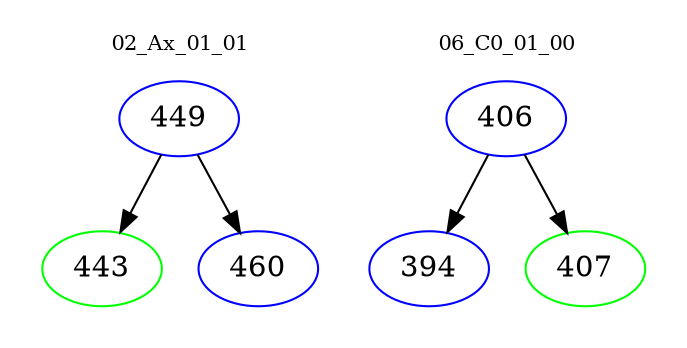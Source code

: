 digraph{
subgraph cluster_0 {
color = white
label = "02_Ax_01_01";
fontsize=10;
T0_449 [label="449", color="blue"]
T0_449 -> T0_443 [color="black"]
T0_443 [label="443", color="green"]
T0_449 -> T0_460 [color="black"]
T0_460 [label="460", color="blue"]
}
subgraph cluster_1 {
color = white
label = "06_C0_01_00";
fontsize=10;
T1_406 [label="406", color="blue"]
T1_406 -> T1_394 [color="black"]
T1_394 [label="394", color="blue"]
T1_406 -> T1_407 [color="black"]
T1_407 [label="407", color="green"]
}
}
